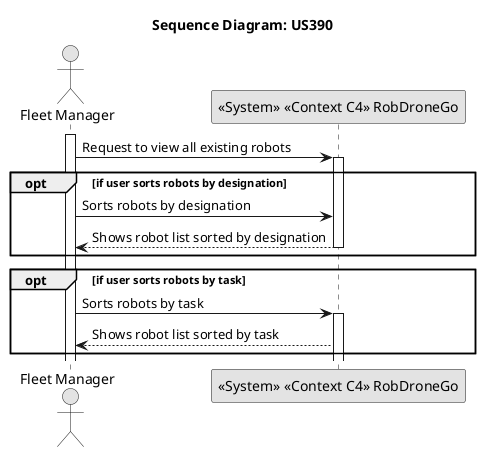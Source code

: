 @startuml 
skinparam Monochrome true
skinparam PackageStyle rectangle
skinparam Shadowing false

title Sequence Diagram: US390

actor "Fleet Manager" as GM
participant "<<System>> <<Context C4>> RobDroneGo" as Sys

activate GM

GM -> Sys: Request to view all existing robots 
activate Sys

opt if user sorts robots by designation
GM -> Sys : Sorts robots by designation
Sys --> GM : Shows robot list sorted by designation
deactivate Sys
end 

opt if user sorts robots by task 
GM -> Sys : Sorts robots by task
activate Sys
Sys --> GM : Shows robot list sorted by task
end

@enduml

